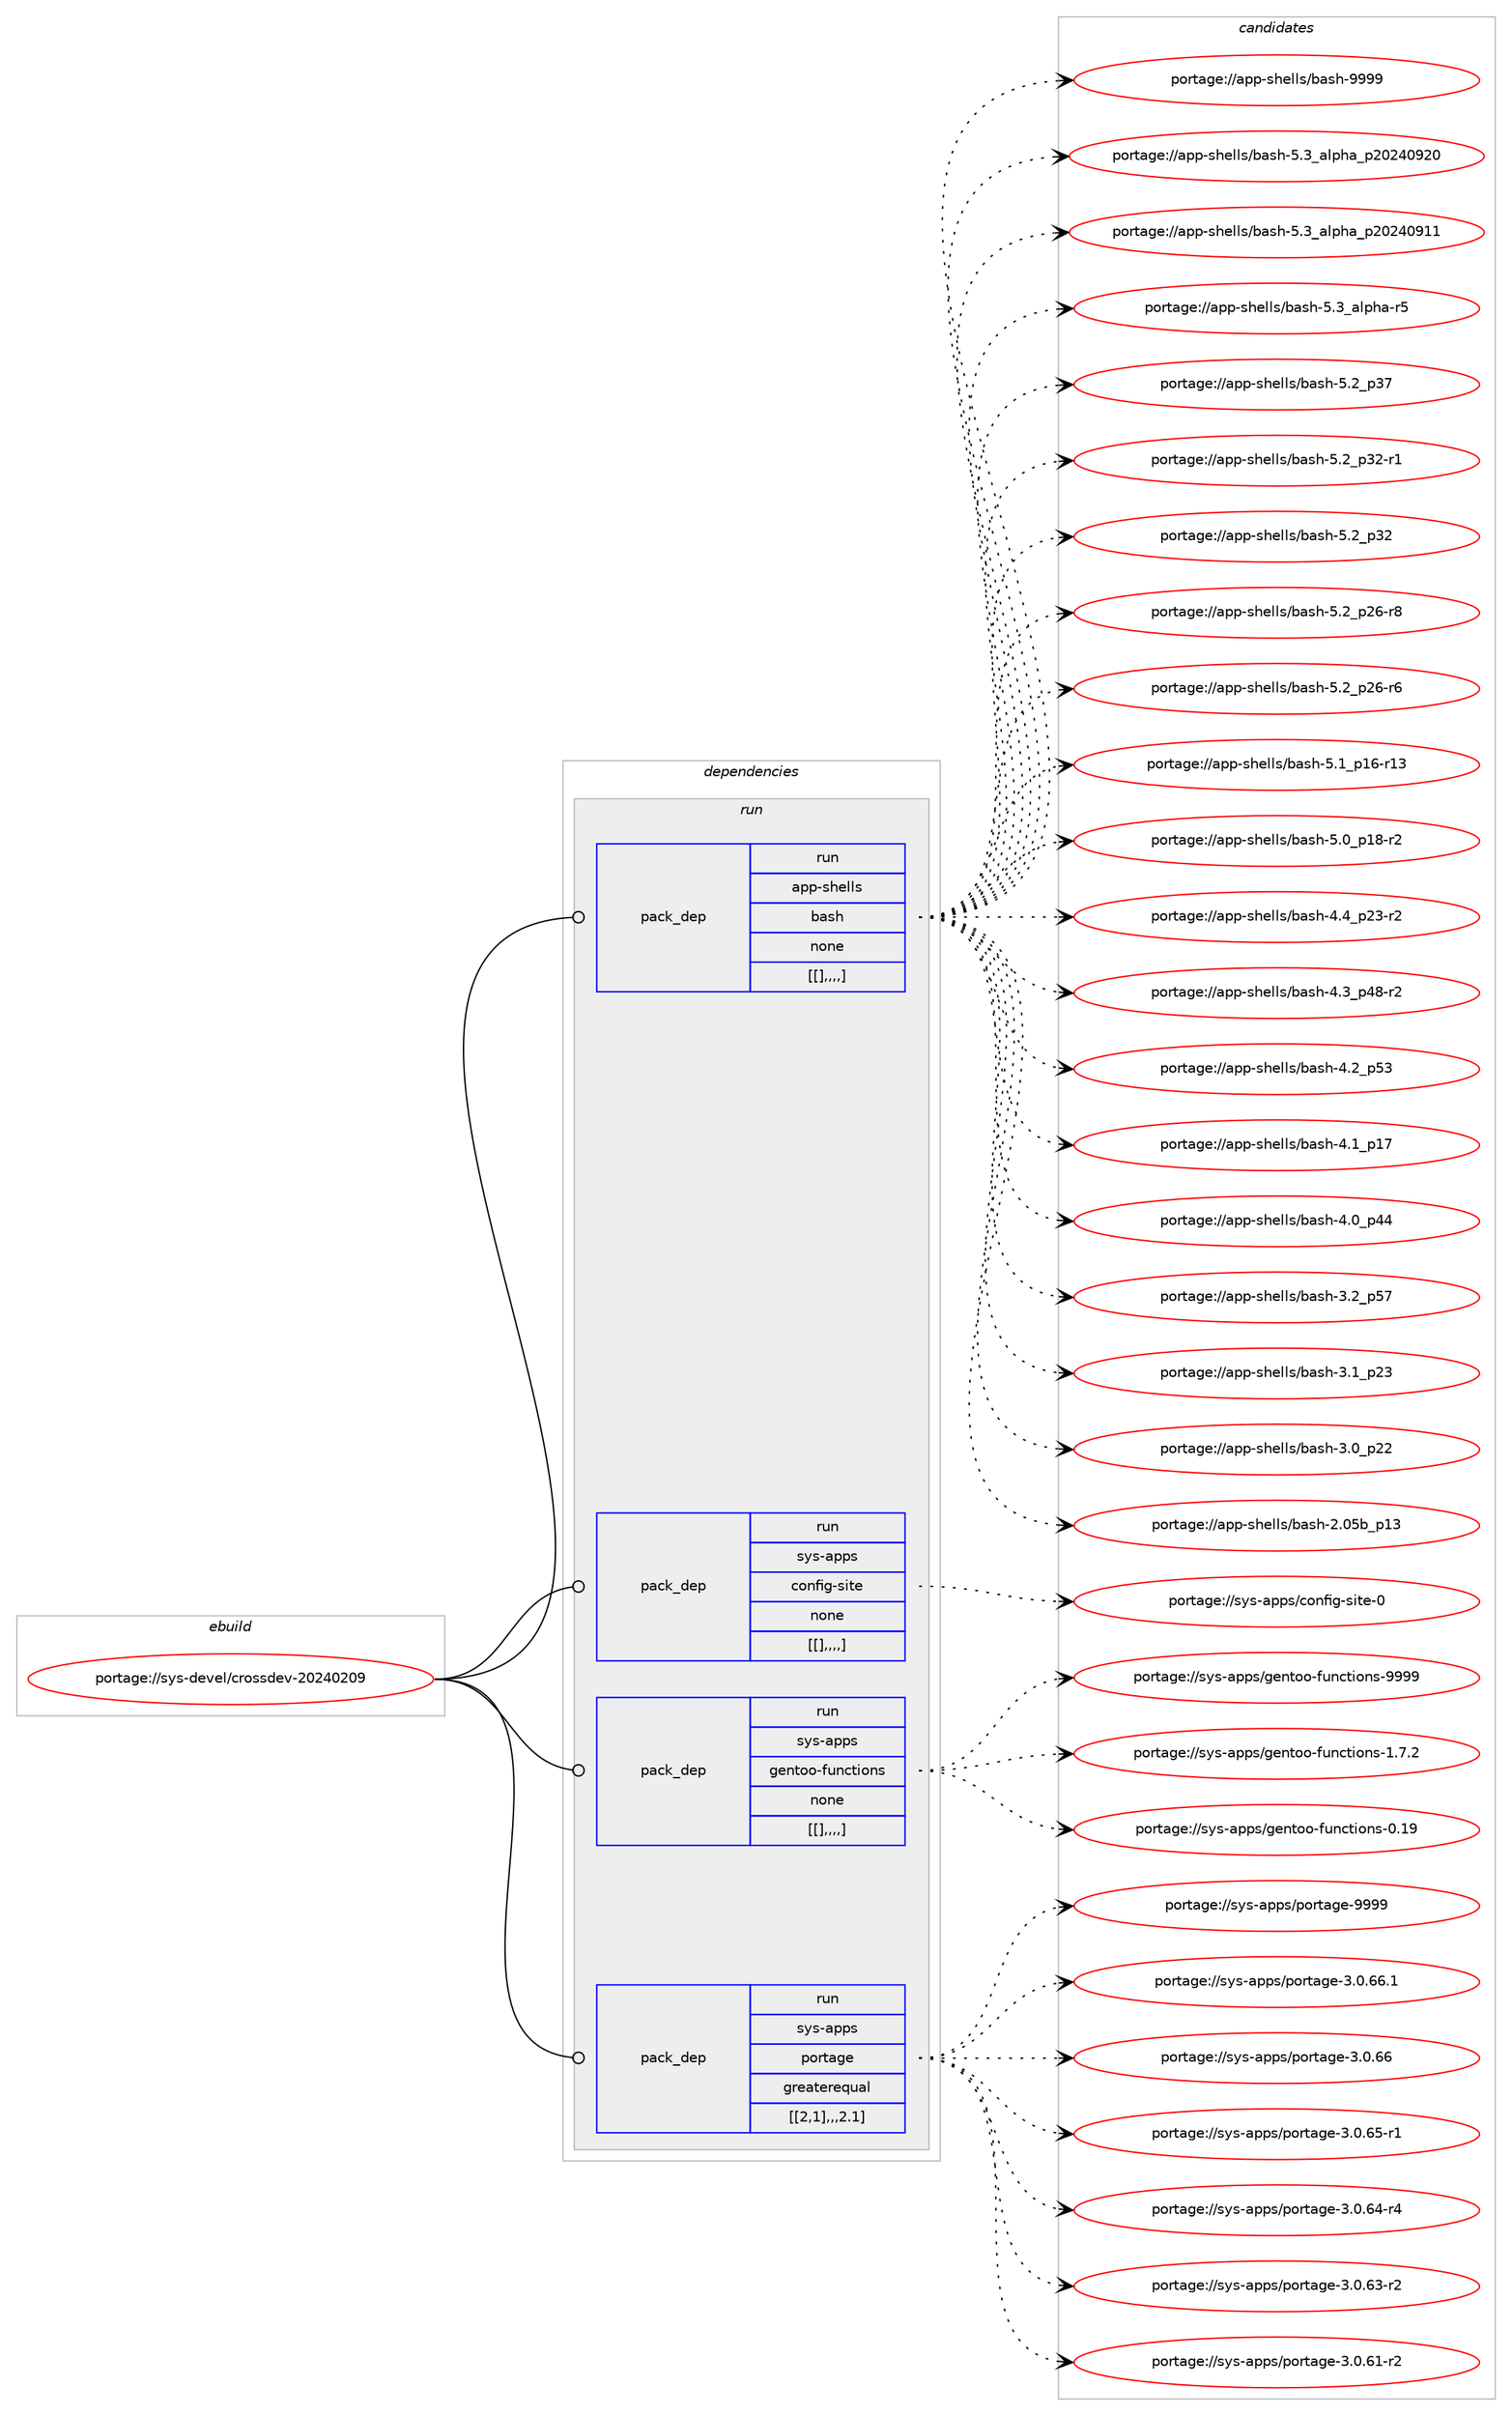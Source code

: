 digraph prolog {

# *************
# Graph options
# *************

newrank=true;
concentrate=true;
compound=true;
graph [rankdir=LR,fontname=Helvetica,fontsize=10,ranksep=1.5];#, ranksep=2.5, nodesep=0.2];
edge  [arrowhead=vee];
node  [fontname=Helvetica,fontsize=10];

# **********
# The ebuild
# **********

subgraph cluster_leftcol {
color=gray;
label=<<i>ebuild</i>>;
id [label="portage://sys-devel/crossdev-20240209", color=red, width=4, href="../sys-devel/crossdev-20240209.svg"];
}

# ****************
# The dependencies
# ****************

subgraph cluster_midcol {
color=gray;
label=<<i>dependencies</i>>;
subgraph cluster_compile {
fillcolor="#eeeeee";
style=filled;
label=<<i>compile</i>>;
}
subgraph cluster_compileandrun {
fillcolor="#eeeeee";
style=filled;
label=<<i>compile and run</i>>;
}
subgraph cluster_run {
fillcolor="#eeeeee";
style=filled;
label=<<i>run</i>>;
subgraph pack6943 {
dependency10877 [label=<<TABLE BORDER="0" CELLBORDER="1" CELLSPACING="0" CELLPADDING="4" WIDTH="220"><TR><TD ROWSPAN="6" CELLPADDING="30">pack_dep</TD></TR><TR><TD WIDTH="110">run</TD></TR><TR><TD>app-shells</TD></TR><TR><TD>bash</TD></TR><TR><TD>none</TD></TR><TR><TD>[[],,,,]</TD></TR></TABLE>>, shape=none, color=blue];
}
id:e -> dependency10877:w [weight=20,style="solid",arrowhead="odot"];
subgraph pack6944 {
dependency10878 [label=<<TABLE BORDER="0" CELLBORDER="1" CELLSPACING="0" CELLPADDING="4" WIDTH="220"><TR><TD ROWSPAN="6" CELLPADDING="30">pack_dep</TD></TR><TR><TD WIDTH="110">run</TD></TR><TR><TD>sys-apps</TD></TR><TR><TD>config-site</TD></TR><TR><TD>none</TD></TR><TR><TD>[[],,,,]</TD></TR></TABLE>>, shape=none, color=blue];
}
id:e -> dependency10878:w [weight=20,style="solid",arrowhead="odot"];
subgraph pack6945 {
dependency10879 [label=<<TABLE BORDER="0" CELLBORDER="1" CELLSPACING="0" CELLPADDING="4" WIDTH="220"><TR><TD ROWSPAN="6" CELLPADDING="30">pack_dep</TD></TR><TR><TD WIDTH="110">run</TD></TR><TR><TD>sys-apps</TD></TR><TR><TD>gentoo-functions</TD></TR><TR><TD>none</TD></TR><TR><TD>[[],,,,]</TD></TR></TABLE>>, shape=none, color=blue];
}
id:e -> dependency10879:w [weight=20,style="solid",arrowhead="odot"];
subgraph pack6946 {
dependency10880 [label=<<TABLE BORDER="0" CELLBORDER="1" CELLSPACING="0" CELLPADDING="4" WIDTH="220"><TR><TD ROWSPAN="6" CELLPADDING="30">pack_dep</TD></TR><TR><TD WIDTH="110">run</TD></TR><TR><TD>sys-apps</TD></TR><TR><TD>portage</TD></TR><TR><TD>greaterequal</TD></TR><TR><TD>[[2,1],,,2.1]</TD></TR></TABLE>>, shape=none, color=blue];
}
id:e -> dependency10880:w [weight=20,style="solid",arrowhead="odot"];
}
}

# **************
# The candidates
# **************

subgraph cluster_choices {
rank=same;
color=gray;
label=<<i>candidates</i>>;

subgraph choice6943 {
color=black;
nodesep=1;
choice97112112451151041011081081154798971151044557575757 [label="portage://app-shells/bash-9999", color=red, width=4,href="../app-shells/bash-9999.svg"];
choice971121124511510410110810811547989711510445534651959710811210497951125048505248575048 [label="portage://app-shells/bash-5.3_alpha_p20240920", color=red, width=4,href="../app-shells/bash-5.3_alpha_p20240920.svg"];
choice971121124511510410110810811547989711510445534651959710811210497951125048505248574949 [label="portage://app-shells/bash-5.3_alpha_p20240911", color=red, width=4,href="../app-shells/bash-5.3_alpha_p20240911.svg"];
choice9711211245115104101108108115479897115104455346519597108112104974511453 [label="portage://app-shells/bash-5.3_alpha-r5", color=red, width=4,href="../app-shells/bash-5.3_alpha-r5.svg"];
choice971121124511510410110810811547989711510445534650951125155 [label="portage://app-shells/bash-5.2_p37", color=red, width=4,href="../app-shells/bash-5.2_p37.svg"];
choice9711211245115104101108108115479897115104455346509511251504511449 [label="portage://app-shells/bash-5.2_p32-r1", color=red, width=4,href="../app-shells/bash-5.2_p32-r1.svg"];
choice971121124511510410110810811547989711510445534650951125150 [label="portage://app-shells/bash-5.2_p32", color=red, width=4,href="../app-shells/bash-5.2_p32.svg"];
choice9711211245115104101108108115479897115104455346509511250544511456 [label="portage://app-shells/bash-5.2_p26-r8", color=red, width=4,href="../app-shells/bash-5.2_p26-r8.svg"];
choice9711211245115104101108108115479897115104455346509511250544511454 [label="portage://app-shells/bash-5.2_p26-r6", color=red, width=4,href="../app-shells/bash-5.2_p26-r6.svg"];
choice971121124511510410110810811547989711510445534649951124954451144951 [label="portage://app-shells/bash-5.1_p16-r13", color=red, width=4,href="../app-shells/bash-5.1_p16-r13.svg"];
choice9711211245115104101108108115479897115104455346489511249564511450 [label="portage://app-shells/bash-5.0_p18-r2", color=red, width=4,href="../app-shells/bash-5.0_p18-r2.svg"];
choice9711211245115104101108108115479897115104455246529511250514511450 [label="portage://app-shells/bash-4.4_p23-r2", color=red, width=4,href="../app-shells/bash-4.4_p23-r2.svg"];
choice9711211245115104101108108115479897115104455246519511252564511450 [label="portage://app-shells/bash-4.3_p48-r2", color=red, width=4,href="../app-shells/bash-4.3_p48-r2.svg"];
choice971121124511510410110810811547989711510445524650951125351 [label="portage://app-shells/bash-4.2_p53", color=red, width=4,href="../app-shells/bash-4.2_p53.svg"];
choice971121124511510410110810811547989711510445524649951124955 [label="portage://app-shells/bash-4.1_p17", color=red, width=4,href="../app-shells/bash-4.1_p17.svg"];
choice971121124511510410110810811547989711510445524648951125252 [label="portage://app-shells/bash-4.0_p44", color=red, width=4,href="../app-shells/bash-4.0_p44.svg"];
choice971121124511510410110810811547989711510445514650951125355 [label="portage://app-shells/bash-3.2_p57", color=red, width=4,href="../app-shells/bash-3.2_p57.svg"];
choice971121124511510410110810811547989711510445514649951125051 [label="portage://app-shells/bash-3.1_p23", color=red, width=4,href="../app-shells/bash-3.1_p23.svg"];
choice971121124511510410110810811547989711510445514648951125050 [label="portage://app-shells/bash-3.0_p22", color=red, width=4,href="../app-shells/bash-3.0_p22.svg"];
choice9711211245115104101108108115479897115104455046485398951124951 [label="portage://app-shells/bash-2.05b_p13", color=red, width=4,href="../app-shells/bash-2.05b_p13.svg"];
dependency10877:e -> choice97112112451151041011081081154798971151044557575757:w [style=dotted,weight="100"];
dependency10877:e -> choice971121124511510410110810811547989711510445534651959710811210497951125048505248575048:w [style=dotted,weight="100"];
dependency10877:e -> choice971121124511510410110810811547989711510445534651959710811210497951125048505248574949:w [style=dotted,weight="100"];
dependency10877:e -> choice9711211245115104101108108115479897115104455346519597108112104974511453:w [style=dotted,weight="100"];
dependency10877:e -> choice971121124511510410110810811547989711510445534650951125155:w [style=dotted,weight="100"];
dependency10877:e -> choice9711211245115104101108108115479897115104455346509511251504511449:w [style=dotted,weight="100"];
dependency10877:e -> choice971121124511510410110810811547989711510445534650951125150:w [style=dotted,weight="100"];
dependency10877:e -> choice9711211245115104101108108115479897115104455346509511250544511456:w [style=dotted,weight="100"];
dependency10877:e -> choice9711211245115104101108108115479897115104455346509511250544511454:w [style=dotted,weight="100"];
dependency10877:e -> choice971121124511510410110810811547989711510445534649951124954451144951:w [style=dotted,weight="100"];
dependency10877:e -> choice9711211245115104101108108115479897115104455346489511249564511450:w [style=dotted,weight="100"];
dependency10877:e -> choice9711211245115104101108108115479897115104455246529511250514511450:w [style=dotted,weight="100"];
dependency10877:e -> choice9711211245115104101108108115479897115104455246519511252564511450:w [style=dotted,weight="100"];
dependency10877:e -> choice971121124511510410110810811547989711510445524650951125351:w [style=dotted,weight="100"];
dependency10877:e -> choice971121124511510410110810811547989711510445524649951124955:w [style=dotted,weight="100"];
dependency10877:e -> choice971121124511510410110810811547989711510445524648951125252:w [style=dotted,weight="100"];
dependency10877:e -> choice971121124511510410110810811547989711510445514650951125355:w [style=dotted,weight="100"];
dependency10877:e -> choice971121124511510410110810811547989711510445514649951125051:w [style=dotted,weight="100"];
dependency10877:e -> choice971121124511510410110810811547989711510445514648951125050:w [style=dotted,weight="100"];
dependency10877:e -> choice9711211245115104101108108115479897115104455046485398951124951:w [style=dotted,weight="100"];
}
subgraph choice6944 {
color=black;
nodesep=1;
choice11512111545971121121154799111110102105103451151051161014548 [label="portage://sys-apps/config-site-0", color=red, width=4,href="../sys-apps/config-site-0.svg"];
dependency10878:e -> choice11512111545971121121154799111110102105103451151051161014548:w [style=dotted,weight="100"];
}
subgraph choice6945 {
color=black;
nodesep=1;
choice11512111545971121121154710310111011611111145102117110991161051111101154557575757 [label="portage://sys-apps/gentoo-functions-9999", color=red, width=4,href="../sys-apps/gentoo-functions-9999.svg"];
choice1151211154597112112115471031011101161111114510211711099116105111110115454946554650 [label="portage://sys-apps/gentoo-functions-1.7.2", color=red, width=4,href="../sys-apps/gentoo-functions-1.7.2.svg"];
choice11512111545971121121154710310111011611111145102117110991161051111101154548464957 [label="portage://sys-apps/gentoo-functions-0.19", color=red, width=4,href="../sys-apps/gentoo-functions-0.19.svg"];
dependency10879:e -> choice11512111545971121121154710310111011611111145102117110991161051111101154557575757:w [style=dotted,weight="100"];
dependency10879:e -> choice1151211154597112112115471031011101161111114510211711099116105111110115454946554650:w [style=dotted,weight="100"];
dependency10879:e -> choice11512111545971121121154710310111011611111145102117110991161051111101154548464957:w [style=dotted,weight="100"];
}
subgraph choice6946 {
color=black;
nodesep=1;
choice115121115459711211211547112111114116971031014557575757 [label="portage://sys-apps/portage-9999", color=red, width=4,href="../sys-apps/portage-9999.svg"];
choice11512111545971121121154711211111411697103101455146484654544649 [label="portage://sys-apps/portage-3.0.66.1", color=red, width=4,href="../sys-apps/portage-3.0.66.1.svg"];
choice1151211154597112112115471121111141169710310145514648465454 [label="portage://sys-apps/portage-3.0.66", color=red, width=4,href="../sys-apps/portage-3.0.66.svg"];
choice11512111545971121121154711211111411697103101455146484654534511449 [label="portage://sys-apps/portage-3.0.65-r1", color=red, width=4,href="../sys-apps/portage-3.0.65-r1.svg"];
choice11512111545971121121154711211111411697103101455146484654524511452 [label="portage://sys-apps/portage-3.0.64-r4", color=red, width=4,href="../sys-apps/portage-3.0.64-r4.svg"];
choice11512111545971121121154711211111411697103101455146484654514511450 [label="portage://sys-apps/portage-3.0.63-r2", color=red, width=4,href="../sys-apps/portage-3.0.63-r2.svg"];
choice11512111545971121121154711211111411697103101455146484654494511450 [label="portage://sys-apps/portage-3.0.61-r2", color=red, width=4,href="../sys-apps/portage-3.0.61-r2.svg"];
dependency10880:e -> choice115121115459711211211547112111114116971031014557575757:w [style=dotted,weight="100"];
dependency10880:e -> choice11512111545971121121154711211111411697103101455146484654544649:w [style=dotted,weight="100"];
dependency10880:e -> choice1151211154597112112115471121111141169710310145514648465454:w [style=dotted,weight="100"];
dependency10880:e -> choice11512111545971121121154711211111411697103101455146484654534511449:w [style=dotted,weight="100"];
dependency10880:e -> choice11512111545971121121154711211111411697103101455146484654524511452:w [style=dotted,weight="100"];
dependency10880:e -> choice11512111545971121121154711211111411697103101455146484654514511450:w [style=dotted,weight="100"];
dependency10880:e -> choice11512111545971121121154711211111411697103101455146484654494511450:w [style=dotted,weight="100"];
}
}

}
